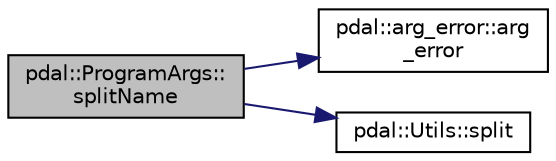 digraph "pdal::ProgramArgs::splitName"
{
  edge [fontname="Helvetica",fontsize="10",labelfontname="Helvetica",labelfontsize="10"];
  node [fontname="Helvetica",fontsize="10",shape=record];
  rankdir="LR";
  Node1 [label="pdal::ProgramArgs::\lsplitName",height=0.2,width=0.4,color="black", fillcolor="grey75", style="filled", fontcolor="black"];
  Node1 -> Node2 [color="midnightblue",fontsize="10",style="solid",fontname="Helvetica"];
  Node2 [label="pdal::arg_error::arg\l_error",height=0.2,width=0.4,color="black", fillcolor="white", style="filled",URL="$classpdal_1_1arg__error.html#a9c69d74938ebdf04e76cad0724f87d51"];
  Node1 -> Node3 [color="midnightblue",fontsize="10",style="solid",fontname="Helvetica"];
  Node3 [label="pdal::Utils::split",height=0.2,width=0.4,color="black", fillcolor="white", style="filled",URL="$namespacepdal_1_1Utils.html#a7c0bdff1817c4b21e6f5b37dc8fabff5"];
}
